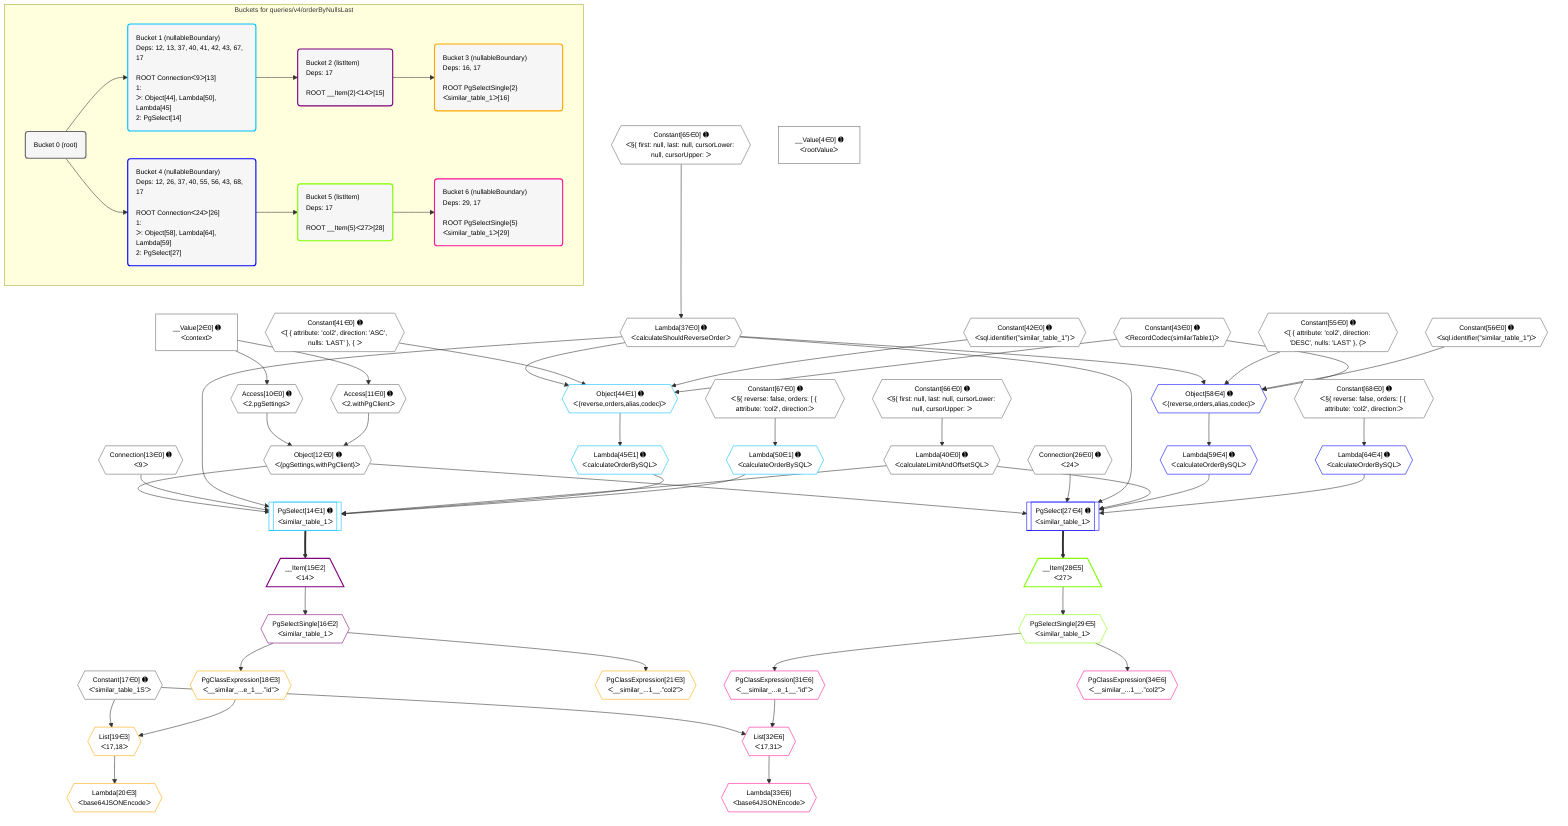 %%{init: {'themeVariables': { 'fontSize': '12px'}}}%%
graph TD
    classDef path fill:#eee,stroke:#000,color:#000
    classDef plan fill:#fff,stroke-width:1px,color:#000
    classDef itemplan fill:#fff,stroke-width:2px,color:#000
    classDef unbatchedplan fill:#dff,stroke-width:1px,color:#000
    classDef sideeffectplan fill:#fcc,stroke-width:2px,color:#000
    classDef bucket fill:#f6f6f6,color:#000,stroke-width:2px,text-align:left


    %% plan dependencies
    Object12{{"Object[12∈0] ➊<br />ᐸ{pgSettings,withPgClient}ᐳ"}}:::plan
    Access10{{"Access[10∈0] ➊<br />ᐸ2.pgSettingsᐳ"}}:::plan
    Access11{{"Access[11∈0] ➊<br />ᐸ2.withPgClientᐳ"}}:::plan
    Access10 & Access11 --> Object12
    __Value2["__Value[2∈0] ➊<br />ᐸcontextᐳ"]:::plan
    __Value2 --> Access10
    __Value2 --> Access11
    Lambda37{{"Lambda[37∈0] ➊<br />ᐸcalculateShouldReverseOrderᐳ"}}:::plan
    Constant65{{"Constant[65∈0] ➊<br />ᐸ§{ first: null, last: null, cursorLower: null, cursorUpper: ᐳ"}}:::plan
    Constant65 --> Lambda37
    Lambda40{{"Lambda[40∈0] ➊<br />ᐸcalculateLimitAndOffsetSQLᐳ"}}:::plan
    Constant66{{"Constant[66∈0] ➊<br />ᐸ§{ first: null, last: null, cursorLower: null, cursorUpper: ᐳ"}}:::plan
    Constant66 --> Lambda40
    __Value4["__Value[4∈0] ➊<br />ᐸrootValueᐳ"]:::plan
    Connection13{{"Connection[13∈0] ➊<br />ᐸ9ᐳ"}}:::plan
    Constant17{{"Constant[17∈0] ➊<br />ᐸ'similar_table_1S'ᐳ"}}:::plan
    Connection26{{"Connection[26∈0] ➊<br />ᐸ24ᐳ"}}:::plan
    Constant41{{"Constant[41∈0] ➊<br />ᐸ[ { attribute: 'col2', direction: 'ASC', nulls: 'LAST' }, { ᐳ"}}:::plan
    Constant42{{"Constant[42∈0] ➊<br />ᐸsql.identifier(”similar_table_1”)ᐳ"}}:::plan
    Constant43{{"Constant[43∈0] ➊<br />ᐸRecordCodec(similarTable1)ᐳ"}}:::plan
    Constant55{{"Constant[55∈0] ➊<br />ᐸ[ { attribute: 'col2', direction: 'DESC', nulls: 'LAST' }, {ᐳ"}}:::plan
    Constant56{{"Constant[56∈0] ➊<br />ᐸsql.identifier(”similar_table_1”)ᐳ"}}:::plan
    Constant67{{"Constant[67∈0] ➊<br />ᐸ§{ reverse: false, orders: [ { attribute: 'col2', direction:ᐳ"}}:::plan
    Constant68{{"Constant[68∈0] ➊<br />ᐸ§{ reverse: false, orders: [ { attribute: 'col2', direction:ᐳ"}}:::plan
    PgSelect14[["PgSelect[14∈1] ➊<br />ᐸsimilar_table_1ᐳ"]]:::plan
    Lambda45{{"Lambda[45∈1] ➊<br />ᐸcalculateOrderBySQLᐳ"}}:::plan
    Lambda50{{"Lambda[50∈1] ➊<br />ᐸcalculateOrderBySQLᐳ"}}:::plan
    Object12 & Connection13 & Lambda37 & Lambda40 & Lambda45 & Lambda50 --> PgSelect14
    Object44{{"Object[44∈1] ➊<br />ᐸ{reverse,orders,alias,codec}ᐳ"}}:::plan
    Lambda37 & Constant41 & Constant42 & Constant43 --> Object44
    Object44 --> Lambda45
    Constant67 --> Lambda50
    __Item15[/"__Item[15∈2]<br />ᐸ14ᐳ"\]:::itemplan
    PgSelect14 ==> __Item15
    PgSelectSingle16{{"PgSelectSingle[16∈2]<br />ᐸsimilar_table_1ᐳ"}}:::plan
    __Item15 --> PgSelectSingle16
    List19{{"List[19∈3]<br />ᐸ17,18ᐳ"}}:::plan
    PgClassExpression18{{"PgClassExpression[18∈3]<br />ᐸ__similar_...e_1__.”id”ᐳ"}}:::plan
    Constant17 & PgClassExpression18 --> List19
    PgSelectSingle16 --> PgClassExpression18
    Lambda20{{"Lambda[20∈3]<br />ᐸbase64JSONEncodeᐳ"}}:::plan
    List19 --> Lambda20
    PgClassExpression21{{"PgClassExpression[21∈3]<br />ᐸ__similar_...1__.”col2”ᐳ"}}:::plan
    PgSelectSingle16 --> PgClassExpression21
    PgSelect27[["PgSelect[27∈4] ➊<br />ᐸsimilar_table_1ᐳ"]]:::plan
    Lambda59{{"Lambda[59∈4] ➊<br />ᐸcalculateOrderBySQLᐳ"}}:::plan
    Lambda64{{"Lambda[64∈4] ➊<br />ᐸcalculateOrderBySQLᐳ"}}:::plan
    Object12 & Connection26 & Lambda37 & Lambda40 & Lambda59 & Lambda64 --> PgSelect27
    Object58{{"Object[58∈4] ➊<br />ᐸ{reverse,orders,alias,codec}ᐳ"}}:::plan
    Lambda37 & Constant55 & Constant56 & Constant43 --> Object58
    Object58 --> Lambda59
    Constant68 --> Lambda64
    __Item28[/"__Item[28∈5]<br />ᐸ27ᐳ"\]:::itemplan
    PgSelect27 ==> __Item28
    PgSelectSingle29{{"PgSelectSingle[29∈5]<br />ᐸsimilar_table_1ᐳ"}}:::plan
    __Item28 --> PgSelectSingle29
    List32{{"List[32∈6]<br />ᐸ17,31ᐳ"}}:::plan
    PgClassExpression31{{"PgClassExpression[31∈6]<br />ᐸ__similar_...e_1__.”id”ᐳ"}}:::plan
    Constant17 & PgClassExpression31 --> List32
    PgSelectSingle29 --> PgClassExpression31
    Lambda33{{"Lambda[33∈6]<br />ᐸbase64JSONEncodeᐳ"}}:::plan
    List32 --> Lambda33
    PgClassExpression34{{"PgClassExpression[34∈6]<br />ᐸ__similar_...1__.”col2”ᐳ"}}:::plan
    PgSelectSingle29 --> PgClassExpression34

    %% define steps

    subgraph "Buckets for queries/v4/orderByNullsLast"
    Bucket0("Bucket 0 (root)"):::bucket
    classDef bucket0 stroke:#696969
    class Bucket0,__Value2,__Value4,Access10,Access11,Object12,Connection13,Constant17,Connection26,Lambda37,Lambda40,Constant41,Constant42,Constant43,Constant55,Constant56,Constant65,Constant66,Constant67,Constant68 bucket0
    Bucket1("Bucket 1 (nullableBoundary)<br />Deps: 12, 13, 37, 40, 41, 42, 43, 67, 17<br /><br />ROOT Connectionᐸ9ᐳ[13]<br />1: <br />ᐳ: Object[44], Lambda[50], Lambda[45]<br />2: PgSelect[14]"):::bucket
    classDef bucket1 stroke:#00bfff
    class Bucket1,PgSelect14,Object44,Lambda45,Lambda50 bucket1
    Bucket2("Bucket 2 (listItem)<br />Deps: 17<br /><br />ROOT __Item{2}ᐸ14ᐳ[15]"):::bucket
    classDef bucket2 stroke:#7f007f
    class Bucket2,__Item15,PgSelectSingle16 bucket2
    Bucket3("Bucket 3 (nullableBoundary)<br />Deps: 16, 17<br /><br />ROOT PgSelectSingle{2}ᐸsimilar_table_1ᐳ[16]"):::bucket
    classDef bucket3 stroke:#ffa500
    class Bucket3,PgClassExpression18,List19,Lambda20,PgClassExpression21 bucket3
    Bucket4("Bucket 4 (nullableBoundary)<br />Deps: 12, 26, 37, 40, 55, 56, 43, 68, 17<br /><br />ROOT Connectionᐸ24ᐳ[26]<br />1: <br />ᐳ: Object[58], Lambda[64], Lambda[59]<br />2: PgSelect[27]"):::bucket
    classDef bucket4 stroke:#0000ff
    class Bucket4,PgSelect27,Object58,Lambda59,Lambda64 bucket4
    Bucket5("Bucket 5 (listItem)<br />Deps: 17<br /><br />ROOT __Item{5}ᐸ27ᐳ[28]"):::bucket
    classDef bucket5 stroke:#7fff00
    class Bucket5,__Item28,PgSelectSingle29 bucket5
    Bucket6("Bucket 6 (nullableBoundary)<br />Deps: 29, 17<br /><br />ROOT PgSelectSingle{5}ᐸsimilar_table_1ᐳ[29]"):::bucket
    classDef bucket6 stroke:#ff1493
    class Bucket6,PgClassExpression31,List32,Lambda33,PgClassExpression34 bucket6
    Bucket0 --> Bucket1 & Bucket4
    Bucket1 --> Bucket2
    Bucket2 --> Bucket3
    Bucket4 --> Bucket5
    Bucket5 --> Bucket6
    end